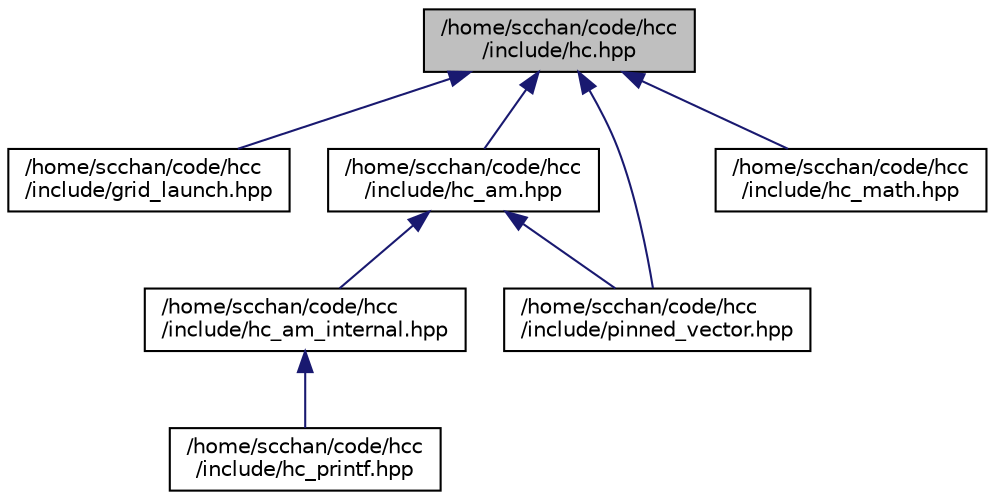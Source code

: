 digraph "/home/scchan/code/hcc/include/hc.hpp"
{
  edge [fontname="Helvetica",fontsize="10",labelfontname="Helvetica",labelfontsize="10"];
  node [fontname="Helvetica",fontsize="10",shape=record];
  Node1 [label="/home/scchan/code/hcc\l/include/hc.hpp",height=0.2,width=0.4,color="black", fillcolor="grey75", style="filled", fontcolor="black"];
  Node1 -> Node2 [dir="back",color="midnightblue",fontsize="10",style="solid",fontname="Helvetica"];
  Node2 [label="/home/scchan/code/hcc\l/include/grid_launch.hpp",height=0.2,width=0.4,color="black", fillcolor="white", style="filled",URL="$grid__launch_8hpp_source.html"];
  Node1 -> Node3 [dir="back",color="midnightblue",fontsize="10",style="solid",fontname="Helvetica"];
  Node3 [label="/home/scchan/code/hcc\l/include/hc_am.hpp",height=0.2,width=0.4,color="black", fillcolor="white", style="filled",URL="$hc__am_8hpp_source.html"];
  Node3 -> Node4 [dir="back",color="midnightblue",fontsize="10",style="solid",fontname="Helvetica"];
  Node4 [label="/home/scchan/code/hcc\l/include/hc_am_internal.hpp",height=0.2,width=0.4,color="black", fillcolor="white", style="filled",URL="$hc__am__internal_8hpp_source.html"];
  Node4 -> Node5 [dir="back",color="midnightblue",fontsize="10",style="solid",fontname="Helvetica"];
  Node5 [label="/home/scchan/code/hcc\l/include/hc_printf.hpp",height=0.2,width=0.4,color="black", fillcolor="white", style="filled",URL="$hc__printf_8hpp_source.html"];
  Node3 -> Node6 [dir="back",color="midnightblue",fontsize="10",style="solid",fontname="Helvetica"];
  Node6 [label="/home/scchan/code/hcc\l/include/pinned_vector.hpp",height=0.2,width=0.4,color="black", fillcolor="white", style="filled",URL="$pinned__vector_8hpp_source.html"];
  Node1 -> Node7 [dir="back",color="midnightblue",fontsize="10",style="solid",fontname="Helvetica"];
  Node7 [label="/home/scchan/code/hcc\l/include/hc_math.hpp",height=0.2,width=0.4,color="black", fillcolor="white", style="filled",URL="$hc__math_8hpp_source.html"];
  Node1 -> Node6 [dir="back",color="midnightblue",fontsize="10",style="solid",fontname="Helvetica"];
}
